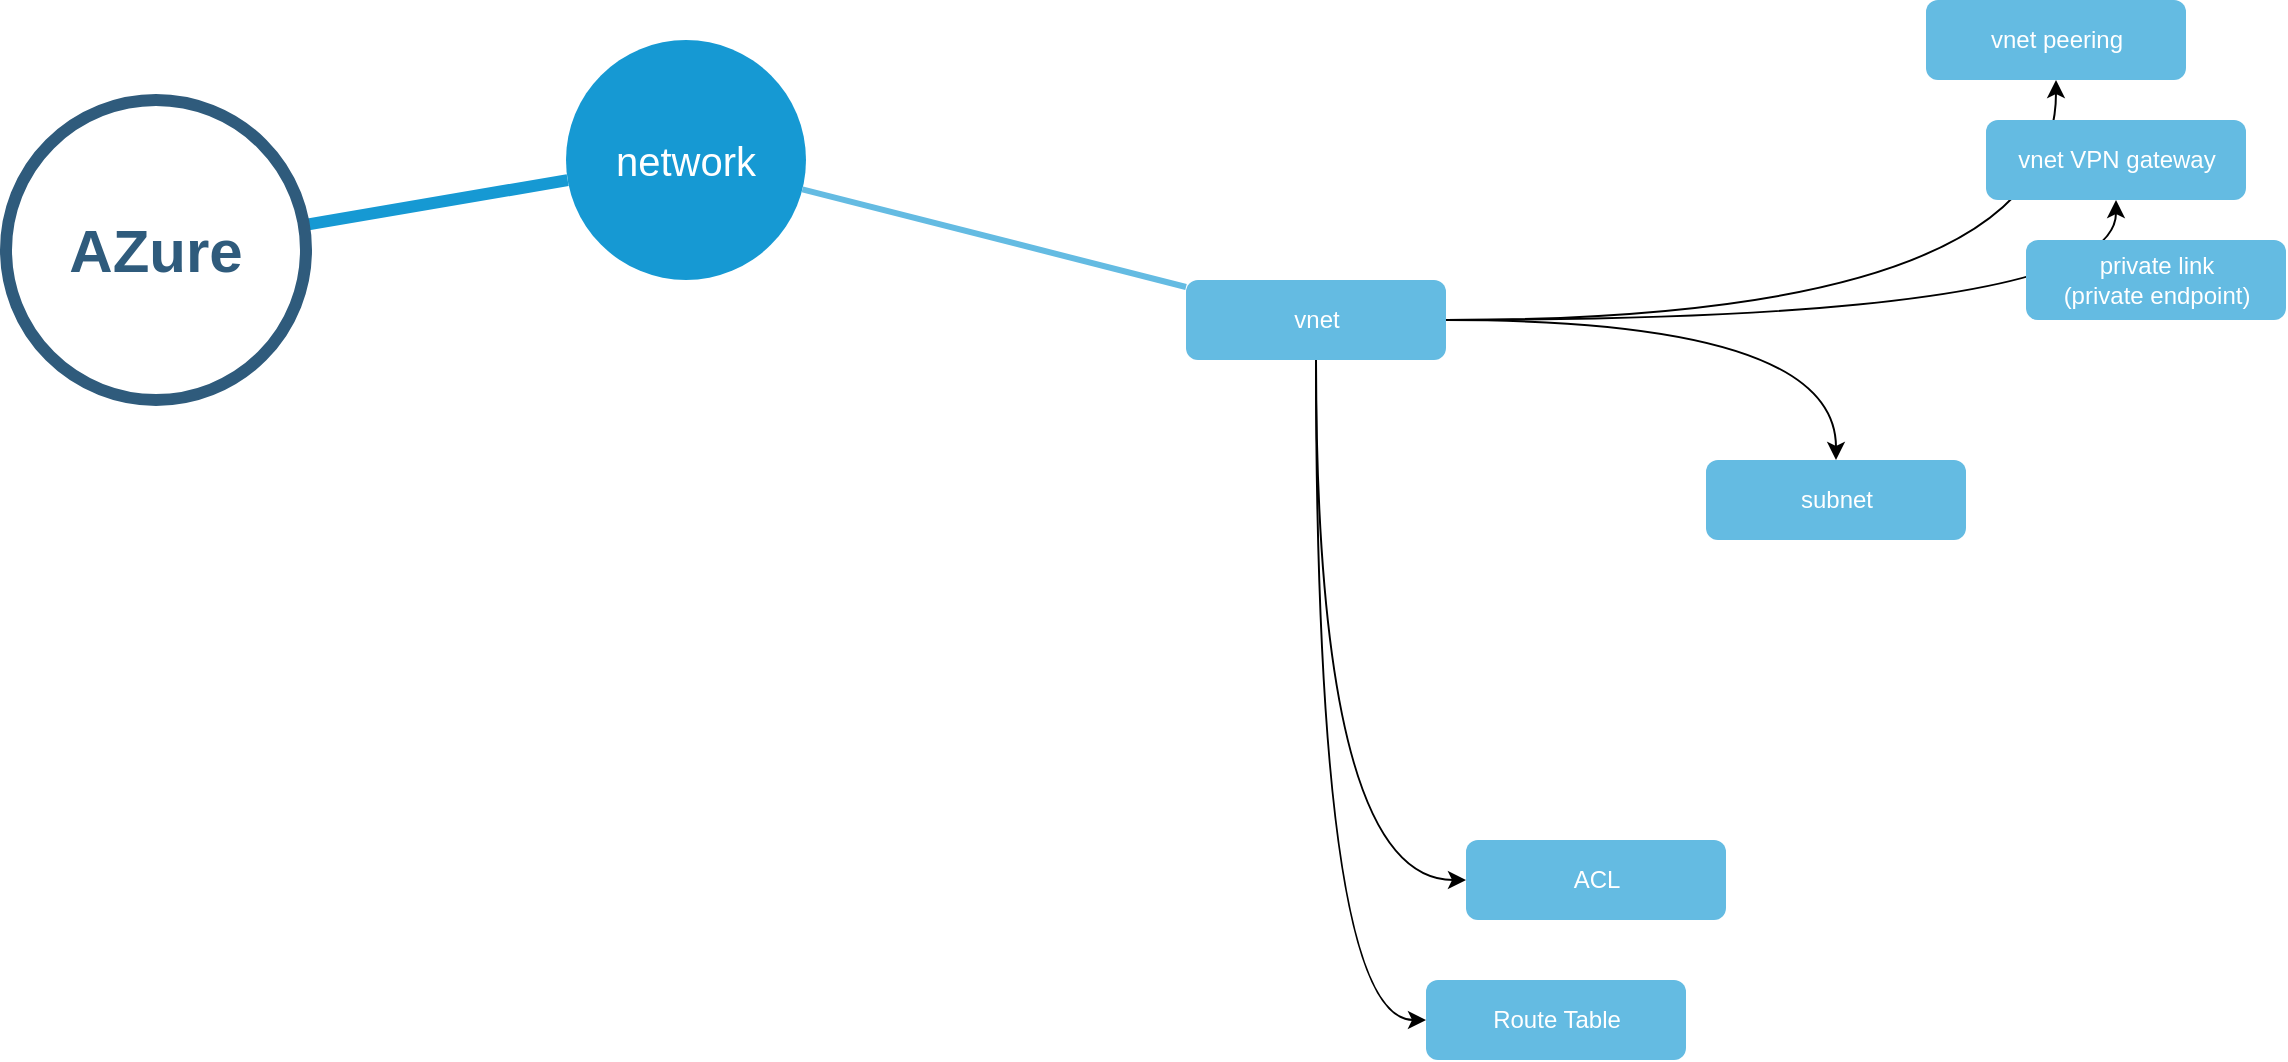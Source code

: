 <mxfile version="13.0.3" type="github" pages="2">
  <diagram id="6a731a19-8d31-9384-78a2-239565b7b9f0" name="AZure">
    <mxGraphModel dx="1186" dy="764" grid="1" gridSize="10" guides="1" tooltips="1" connect="1" arrows="1" fold="1" page="1" pageScale="1" pageWidth="1169" pageHeight="827" background="#ffffff" math="0" shadow="0">
      <root>
        <mxCell id="0" />
        <mxCell id="1" parent="0" />
        <mxCell id="1350" value="network" style="ellipse;whiteSpace=wrap;html=1;shadow=0;fontFamily=Helvetica;fontSize=20;fontColor=#FFFFFF;align=center;strokeWidth=3;fillColor=#1699D3;strokeColor=none;" parent="1" vertex="1">
          <mxGeometry x="410" y="40" width="120" height="120" as="geometry" />
        </mxCell>
        <mxCell id="1359" style="endArrow=none;strokeWidth=6;strokeColor=#1699D3;html=1;" parent="1" source="1515" target="1350" edge="1">
          <mxGeometry relative="1" as="geometry" />
        </mxCell>
        <mxCell id="mNiaKAQRIwL9d3Nvt324-1543" value="" style="edgeStyle=orthogonalEdgeStyle;rounded=0;orthogonalLoop=1;jettySize=auto;html=1;curved=1;" edge="1" parent="1" source="1372" target="mNiaKAQRIwL9d3Nvt324-1542">
          <mxGeometry relative="1" as="geometry" />
        </mxCell>
        <mxCell id="mNiaKAQRIwL9d3Nvt324-1545" value="" style="edgeStyle=orthogonalEdgeStyle;rounded=0;orthogonalLoop=1;jettySize=auto;html=1;curved=1;" edge="1" parent="1" source="1372" target="mNiaKAQRIwL9d3Nvt324-1544">
          <mxGeometry relative="1" as="geometry" />
        </mxCell>
        <mxCell id="6XpFkjYFlub7kb4wAWm7-1517" value="" style="edgeStyle=orthogonalEdgeStyle;rounded=0;orthogonalLoop=1;jettySize=auto;html=1;curved=1;entryX=0;entryY=0.5;entryDx=0;entryDy=0;exitX=0.5;exitY=1;exitDx=0;exitDy=0;" edge="1" parent="1" source="1372" target="6XpFkjYFlub7kb4wAWm7-1516">
          <mxGeometry relative="1" as="geometry" />
        </mxCell>
        <mxCell id="6XpFkjYFlub7kb4wAWm7-1520" style="edgeStyle=orthogonalEdgeStyle;curved=1;rounded=0;orthogonalLoop=1;jettySize=auto;html=1;" edge="1" parent="1" source="1372" target="6XpFkjYFlub7kb4wAWm7-1519">
          <mxGeometry relative="1" as="geometry" />
        </mxCell>
        <mxCell id="6XpFkjYFlub7kb4wAWm7-1524" style="edgeStyle=orthogonalEdgeStyle;curved=1;rounded=0;orthogonalLoop=1;jettySize=auto;html=1;entryX=0;entryY=0.5;entryDx=0;entryDy=0;" edge="1" parent="1" source="1372" target="6XpFkjYFlub7kb4wAWm7-1523">
          <mxGeometry relative="1" as="geometry" />
        </mxCell>
        <object label="vnet" id="1372">
          <mxCell style="rounded=1;fillColor=#64BBE2;strokeColor=none;strokeWidth=3;shadow=0;html=1;fontColor=#FFFFFF;" parent="1" vertex="1">
            <mxGeometry x="720" y="160" width="130" height="40" as="geometry" />
          </mxCell>
        </object>
        <mxCell id="6XpFkjYFlub7kb4wAWm7-1516" value="ACL" style="rounded=1;fillColor=#64BBE2;strokeColor=none;strokeWidth=3;shadow=0;html=1;fontColor=#FFFFFF;" vertex="1" parent="1">
          <mxGeometry x="860" y="440" width="130" height="40" as="geometry" />
        </mxCell>
        <mxCell id="mNiaKAQRIwL9d3Nvt324-1544" value="subnet" style="rounded=1;fillColor=#64BBE2;strokeColor=none;strokeWidth=3;shadow=0;html=1;fontColor=#FFFFFF;" vertex="1" parent="1">
          <mxGeometry x="980" y="250" width="130" height="40" as="geometry" />
        </mxCell>
        <mxCell id="mNiaKAQRIwL9d3Nvt324-1542" value="vnet peering" style="rounded=1;fillColor=#64BBE2;strokeColor=none;strokeWidth=3;shadow=0;html=1;fontColor=#FFFFFF;" vertex="1" parent="1">
          <mxGeometry x="1090" y="20" width="130" height="40" as="geometry" />
        </mxCell>
        <mxCell id="1384" value="" style="edgeStyle=none;endArrow=none;strokeWidth=3;strokeColor=#64BBE2;html=1;" parent="1" source="1350" target="1372" edge="1">
          <mxGeometry x="-221.5" y="56.5" width="100" height="100" as="geometry">
            <mxPoint x="-221.5" y="156.5" as="sourcePoint" />
            <mxPoint x="-121.5" y="56.5" as="targetPoint" />
          </mxGeometry>
        </mxCell>
        <mxCell id="1515" value="AZure" style="ellipse;whiteSpace=wrap;html=1;shadow=0;fontFamily=Helvetica;fontSize=30;fontColor=#2F5B7C;align=center;strokeColor=#2F5B7C;strokeWidth=6;fillColor=#FFFFFF;fontStyle=1;gradientColor=none;" parent="1" vertex="1">
          <mxGeometry x="130" y="70" width="150" height="150" as="geometry" />
        </mxCell>
        <mxCell id="6XpFkjYFlub7kb4wAWm7-1515" value="private link&lt;br&gt;(private endpoint)" style="rounded=1;fillColor=#64BBE2;strokeColor=none;strokeWidth=3;shadow=0;html=1;fontColor=#FFFFFF;" vertex="1" parent="1">
          <mxGeometry x="1140" y="140" width="130" height="40" as="geometry" />
        </mxCell>
        <mxCell id="6XpFkjYFlub7kb4wAWm7-1519" value="vnet VPN gateway" style="rounded=1;fillColor=#64BBE2;strokeColor=none;strokeWidth=3;shadow=0;html=1;fontColor=#FFFFFF;" vertex="1" parent="1">
          <mxGeometry x="1120" y="80" width="130" height="40" as="geometry" />
        </mxCell>
        <mxCell id="6XpFkjYFlub7kb4wAWm7-1523" value="Route Table" style="rounded=1;fillColor=#64BBE2;strokeColor=none;strokeWidth=3;shadow=0;html=1;fontColor=#FFFFFF;" vertex="1" parent="1">
          <mxGeometry x="840" y="510" width="130" height="40" as="geometry" />
        </mxCell>
      </root>
    </mxGraphModel>
  </diagram>
  <diagram id="opLCDMtnMdFaz5-k9RsS" name="Page-2">
    <mxGraphModel dx="1186" dy="764" grid="1" gridSize="10" guides="1" tooltips="1" connect="1" arrows="1" fold="1" page="1" pageScale="1" pageWidth="850" pageHeight="1100" math="0" shadow="0">
      <root>
        <mxCell id="ZWWbI9fi0-9k9005FOOP-0" />
        <mxCell id="ZWWbI9fi0-9k9005FOOP-1" parent="ZWWbI9fi0-9k9005FOOP-0" />
      </root>
    </mxGraphModel>
  </diagram>
</mxfile>
